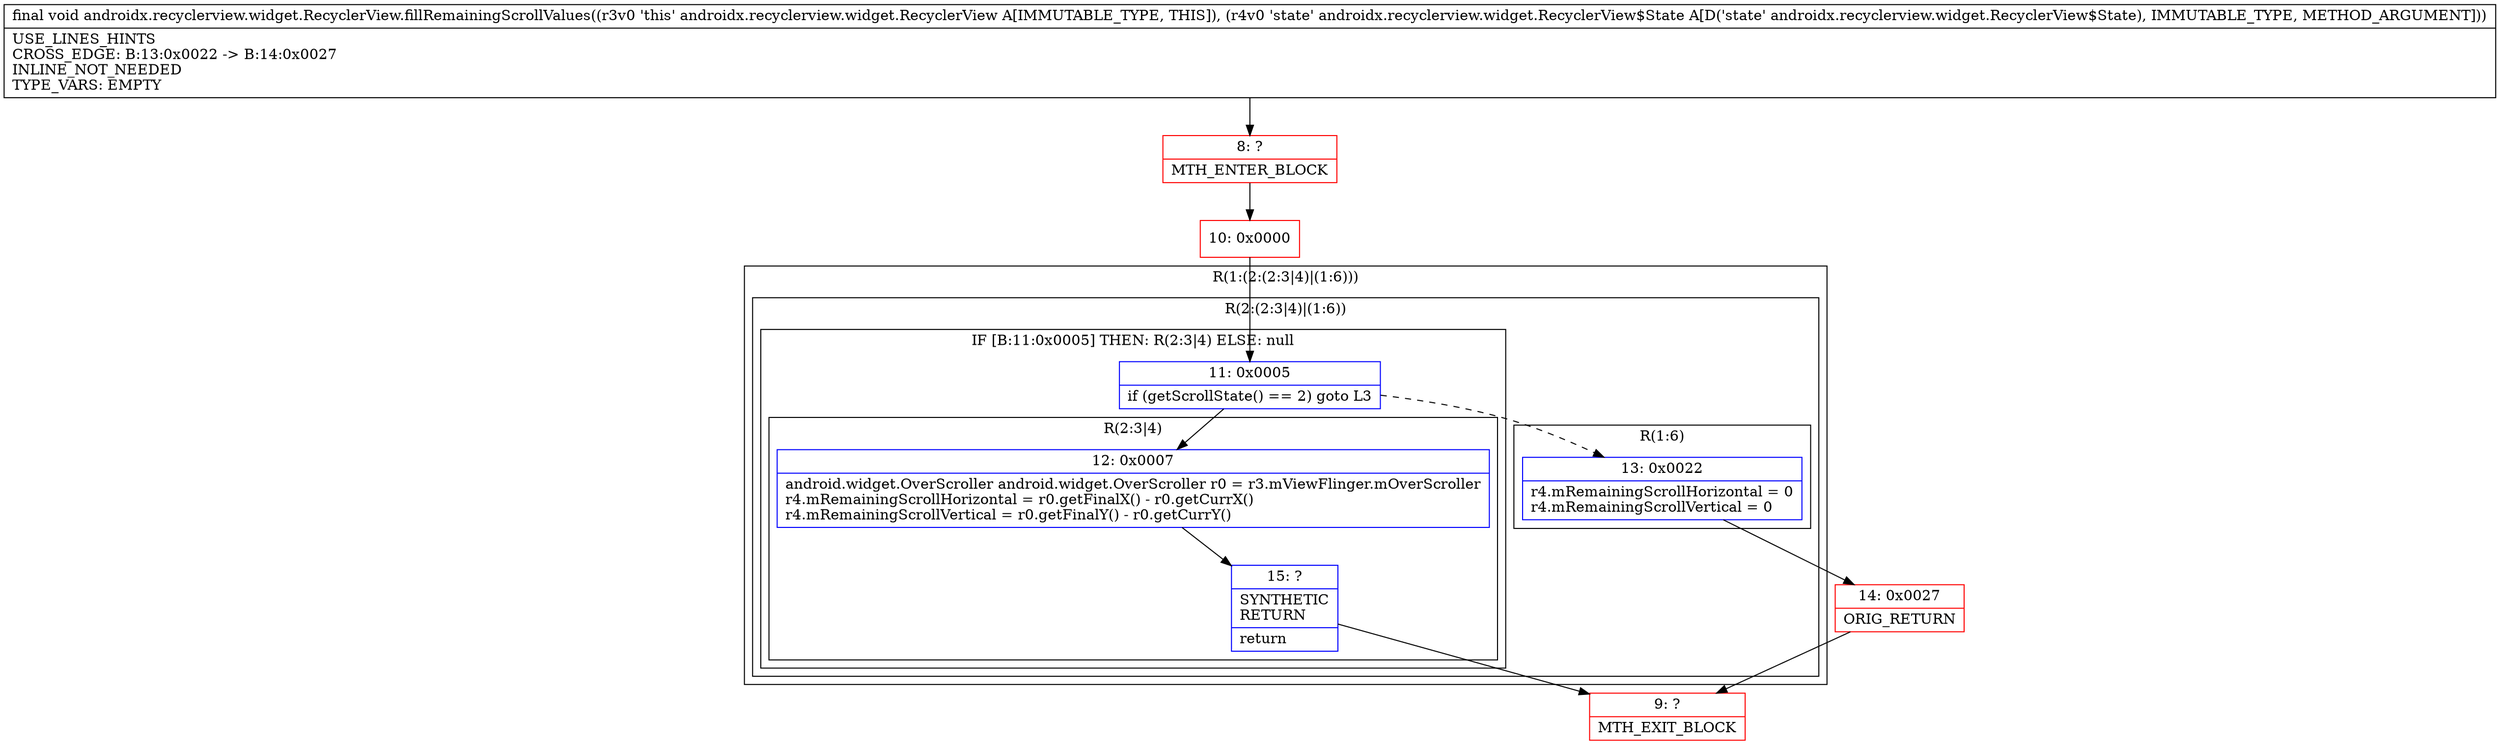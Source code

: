 digraph "CFG forandroidx.recyclerview.widget.RecyclerView.fillRemainingScrollValues(Landroidx\/recyclerview\/widget\/RecyclerView$State;)V" {
subgraph cluster_Region_1462083625 {
label = "R(1:(2:(2:3|4)|(1:6)))";
node [shape=record,color=blue];
subgraph cluster_Region_415564468 {
label = "R(2:(2:3|4)|(1:6))";
node [shape=record,color=blue];
subgraph cluster_IfRegion_1411391697 {
label = "IF [B:11:0x0005] THEN: R(2:3|4) ELSE: null";
node [shape=record,color=blue];
Node_11 [shape=record,label="{11\:\ 0x0005|if (getScrollState() == 2) goto L3\l}"];
subgraph cluster_Region_1976082059 {
label = "R(2:3|4)";
node [shape=record,color=blue];
Node_12 [shape=record,label="{12\:\ 0x0007|android.widget.OverScroller android.widget.OverScroller r0 = r3.mViewFlinger.mOverScroller\lr4.mRemainingScrollHorizontal = r0.getFinalX() \- r0.getCurrX()\lr4.mRemainingScrollVertical = r0.getFinalY() \- r0.getCurrY()\l}"];
Node_15 [shape=record,label="{15\:\ ?|SYNTHETIC\lRETURN\l|return\l}"];
}
}
subgraph cluster_Region_433581046 {
label = "R(1:6)";
node [shape=record,color=blue];
Node_13 [shape=record,label="{13\:\ 0x0022|r4.mRemainingScrollHorizontal = 0\lr4.mRemainingScrollVertical = 0\l}"];
}
}
}
Node_8 [shape=record,color=red,label="{8\:\ ?|MTH_ENTER_BLOCK\l}"];
Node_10 [shape=record,color=red,label="{10\:\ 0x0000}"];
Node_9 [shape=record,color=red,label="{9\:\ ?|MTH_EXIT_BLOCK\l}"];
Node_14 [shape=record,color=red,label="{14\:\ 0x0027|ORIG_RETURN\l}"];
MethodNode[shape=record,label="{final void androidx.recyclerview.widget.RecyclerView.fillRemainingScrollValues((r3v0 'this' androidx.recyclerview.widget.RecyclerView A[IMMUTABLE_TYPE, THIS]), (r4v0 'state' androidx.recyclerview.widget.RecyclerView$State A[D('state' androidx.recyclerview.widget.RecyclerView$State), IMMUTABLE_TYPE, METHOD_ARGUMENT]))  | USE_LINES_HINTS\lCROSS_EDGE: B:13:0x0022 \-\> B:14:0x0027\lINLINE_NOT_NEEDED\lTYPE_VARS: EMPTY\l}"];
MethodNode -> Node_8;Node_11 -> Node_12;
Node_11 -> Node_13[style=dashed];
Node_12 -> Node_15;
Node_15 -> Node_9;
Node_13 -> Node_14;
Node_8 -> Node_10;
Node_10 -> Node_11;
Node_14 -> Node_9;
}

